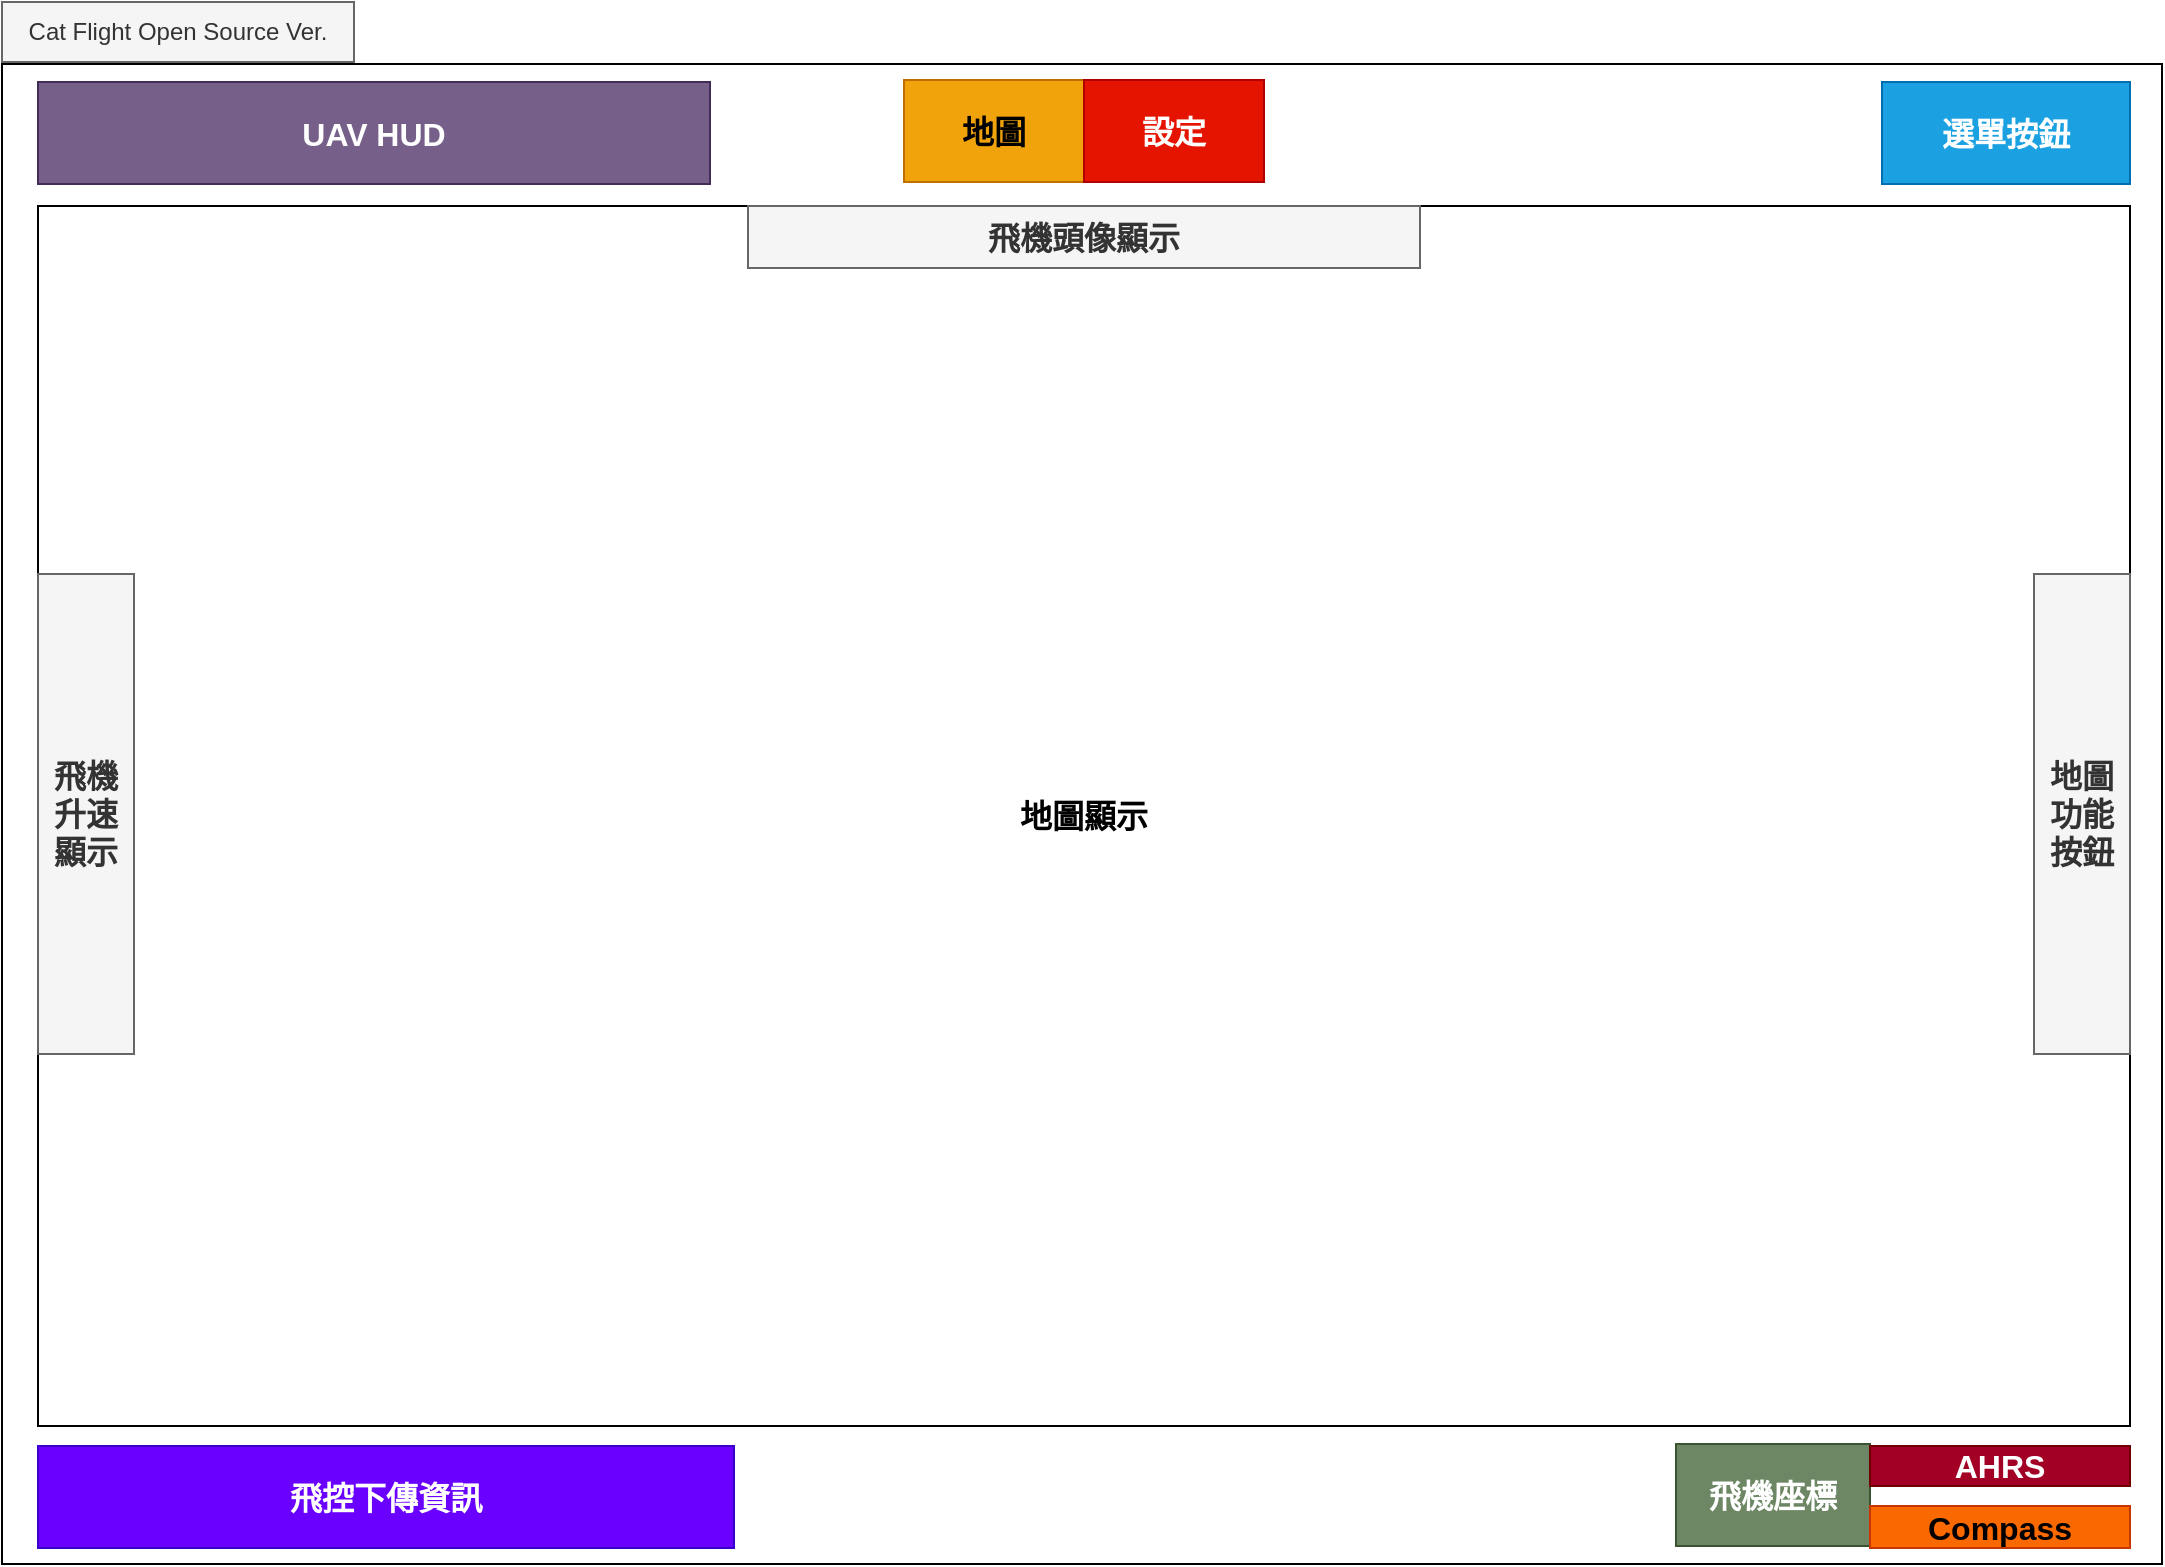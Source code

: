 <mxfile version="21.5.1" type="device">
  <diagram name="Page-1" id="dtt6LzwzctaK0tS8HWYj">
    <mxGraphModel dx="3545" dy="2050" grid="1" gridSize="10" guides="1" tooltips="1" connect="1" arrows="1" fold="1" page="1" pageScale="1" pageWidth="1169" pageHeight="827" math="0" shadow="0">
      <root>
        <mxCell id="0" />
        <mxCell id="1" parent="0" />
        <mxCell id="StcxfYDVVX1Y-UlGlIG6-1" value="" style="rounded=0;whiteSpace=wrap;html=1;" parent="1" vertex="1">
          <mxGeometry x="44" y="39" width="1080" height="750" as="geometry" />
        </mxCell>
        <mxCell id="StcxfYDVVX1Y-UlGlIG6-3" value="UAV HUD" style="text;html=1;strokeColor=#432D57;fillColor=#76608a;align=center;verticalAlign=middle;whiteSpace=wrap;rounded=0;fontColor=#ffffff;fontSize=16;fontStyle=1" parent="1" vertex="1">
          <mxGeometry x="62" y="48" width="336" height="51" as="geometry" />
        </mxCell>
        <mxCell id="StcxfYDVVX1Y-UlGlIG6-7" value="選單按鈕" style="text;html=1;strokeColor=#006EAF;fillColor=#1ba1e2;align=center;verticalAlign=middle;whiteSpace=wrap;rounded=0;fontColor=#ffffff;fontSize=16;fontStyle=1" parent="1" vertex="1">
          <mxGeometry x="984" y="48" width="124" height="51" as="geometry" />
        </mxCell>
        <mxCell id="StcxfYDVVX1Y-UlGlIG6-8" value="地圖顯示" style="text;html=1;align=center;verticalAlign=middle;whiteSpace=wrap;rounded=0;fontSize=16;fontStyle=1;strokeColor=default;" parent="1" vertex="1">
          <mxGeometry x="62" y="110" width="1046" height="610" as="geometry" />
        </mxCell>
        <mxCell id="StcxfYDVVX1Y-UlGlIG6-9" value="飛控下傳資訊" style="text;html=1;strokeColor=#3700CC;fillColor=#6a00ff;align=center;verticalAlign=middle;whiteSpace=wrap;rounded=0;fontSize=16;fontStyle=1;fontColor=#ffffff;" parent="1" vertex="1">
          <mxGeometry x="62" y="730" width="348" height="51" as="geometry" />
        </mxCell>
        <mxCell id="StcxfYDVVX1Y-UlGlIG6-10" value="飛機頭像顯示" style="text;html=1;strokeColor=#666666;fillColor=#f5f5f5;align=center;verticalAlign=middle;whiteSpace=wrap;rounded=0;fontColor=#333333;fontSize=16;fontStyle=1" parent="1" vertex="1">
          <mxGeometry x="417" y="110" width="336" height="31" as="geometry" />
        </mxCell>
        <mxCell id="StcxfYDVVX1Y-UlGlIG6-4" value="地圖" style="text;html=1;strokeColor=#BD7000;fillColor=#f0a30a;align=center;verticalAlign=middle;whiteSpace=wrap;rounded=0;fontColor=#000000;fontSize=16;fontStyle=1" parent="1" vertex="1">
          <mxGeometry x="495" y="47" width="90" height="51" as="geometry" />
        </mxCell>
        <mxCell id="StcxfYDVVX1Y-UlGlIG6-6" value="設定" style="text;html=1;strokeColor=#B20000;fillColor=#e51400;align=center;verticalAlign=middle;whiteSpace=wrap;rounded=0;fontColor=#ffffff;fontSize=16;fontStyle=1" parent="1" vertex="1">
          <mxGeometry x="585" y="47" width="90" height="51" as="geometry" />
        </mxCell>
        <mxCell id="StcxfYDVVX1Y-UlGlIG6-11" value="飛機&lt;br&gt;升速&lt;br&gt;顯示" style="text;html=1;strokeColor=#666666;fillColor=#f5f5f5;align=center;verticalAlign=middle;whiteSpace=wrap;rounded=0;fontColor=#333333;fontSize=16;fontStyle=1" parent="1" vertex="1">
          <mxGeometry x="62" y="294" width="48" height="240" as="geometry" />
        </mxCell>
        <mxCell id="StcxfYDVVX1Y-UlGlIG6-12" value="地圖功能按鈕" style="text;html=1;strokeColor=#666666;fillColor=#f5f5f5;align=center;verticalAlign=middle;whiteSpace=wrap;rounded=0;fontColor=#333333;fontSize=16;fontStyle=1" parent="1" vertex="1">
          <mxGeometry x="1060" y="294" width="48" height="240" as="geometry" />
        </mxCell>
        <mxCell id="StcxfYDVVX1Y-UlGlIG6-14" value="飛機座標" style="text;html=1;strokeColor=#3A5431;fillColor=#6d8764;align=center;verticalAlign=middle;whiteSpace=wrap;rounded=0;fontSize=16;fontStyle=1;fontColor=#ffffff;" parent="1" vertex="1">
          <mxGeometry x="881" y="729" width="97" height="51" as="geometry" />
        </mxCell>
        <mxCell id="StcxfYDVVX1Y-UlGlIG6-15" value="AHRS" style="text;html=1;strokeColor=#6F0000;fillColor=#a20025;align=center;verticalAlign=middle;whiteSpace=wrap;rounded=0;fontSize=16;fontStyle=1;fontColor=#ffffff;" parent="1" vertex="1">
          <mxGeometry x="978" y="730" width="130" height="20" as="geometry" />
        </mxCell>
        <mxCell id="StcxfYDVVX1Y-UlGlIG6-16" value="Compass" style="text;html=1;strokeColor=#C73500;fillColor=#fa6800;align=center;verticalAlign=middle;whiteSpace=wrap;rounded=0;fontSize=16;fontStyle=1;fontColor=#000000;" parent="1" vertex="1">
          <mxGeometry x="978" y="760" width="130" height="21" as="geometry" />
        </mxCell>
        <mxCell id="StcxfYDVVX1Y-UlGlIG6-43" value="Cat Flight Open Source Ver." style="text;html=1;align=center;verticalAlign=middle;whiteSpace=wrap;rounded=0;fillColor=#f5f5f5;fontColor=#333333;strokeColor=#666666;" parent="1" vertex="1">
          <mxGeometry x="44" y="8" width="176" height="30" as="geometry" />
        </mxCell>
      </root>
    </mxGraphModel>
  </diagram>
</mxfile>
